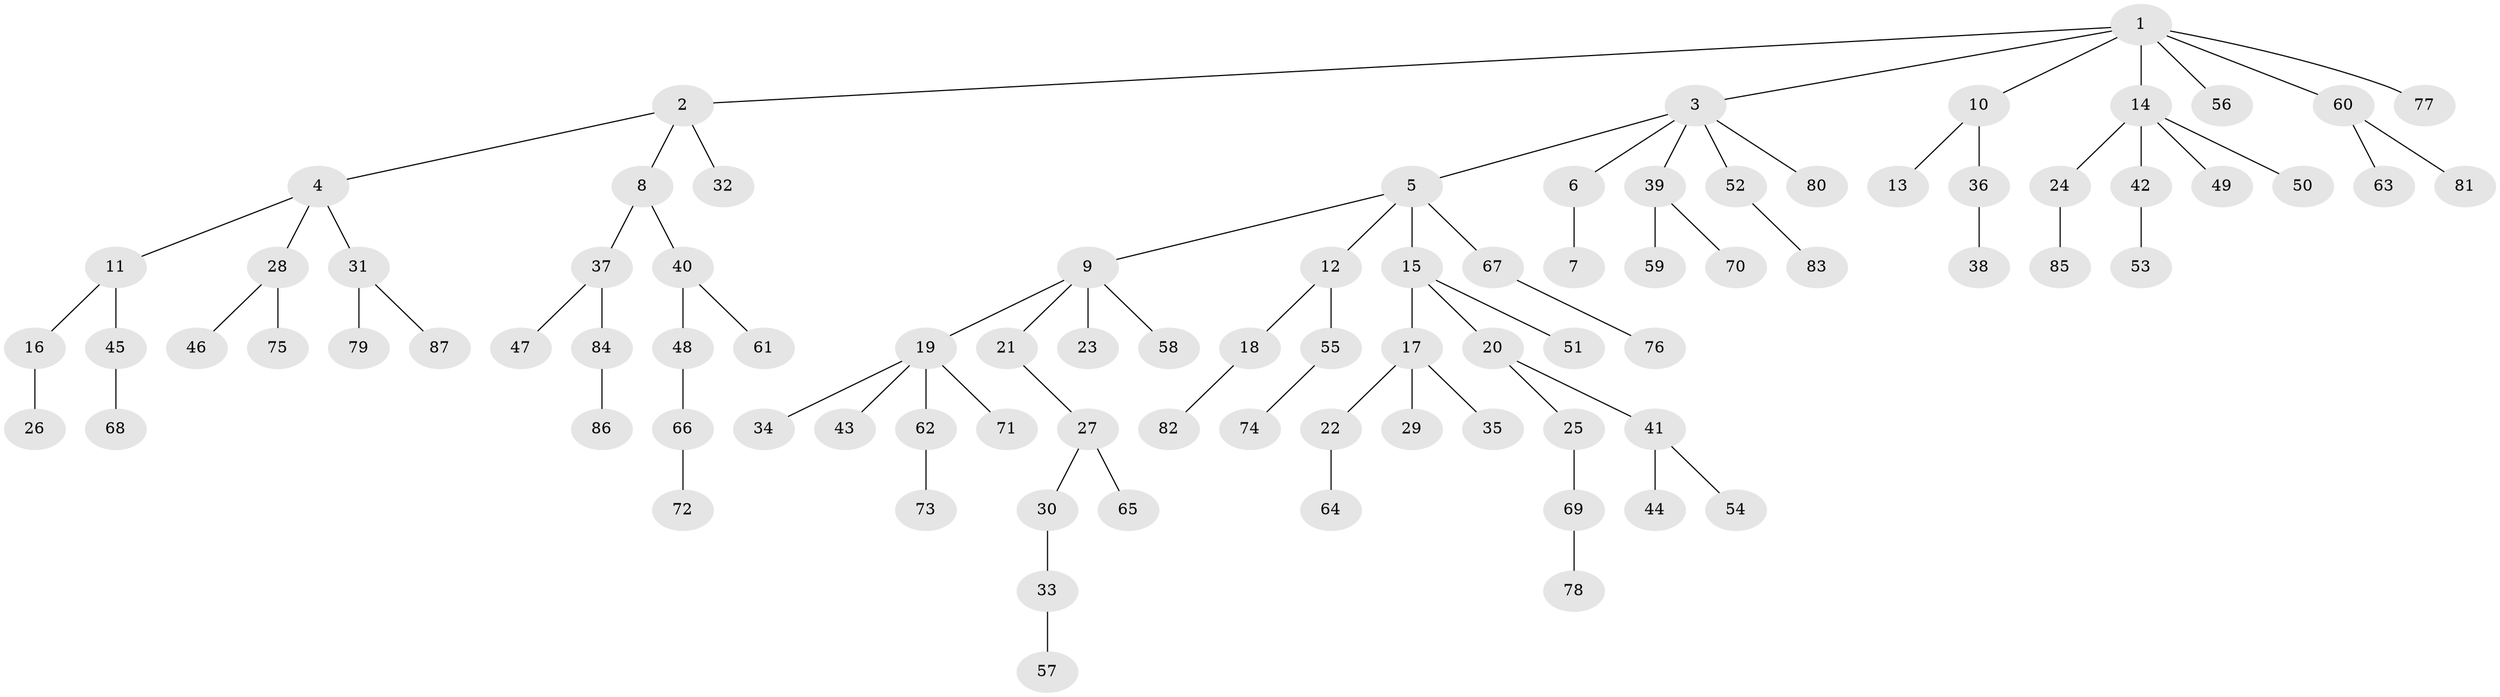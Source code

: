 // Generated by graph-tools (version 1.1) at 2025/26/03/09/25 03:26:32]
// undirected, 87 vertices, 86 edges
graph export_dot {
graph [start="1"]
  node [color=gray90,style=filled];
  1;
  2;
  3;
  4;
  5;
  6;
  7;
  8;
  9;
  10;
  11;
  12;
  13;
  14;
  15;
  16;
  17;
  18;
  19;
  20;
  21;
  22;
  23;
  24;
  25;
  26;
  27;
  28;
  29;
  30;
  31;
  32;
  33;
  34;
  35;
  36;
  37;
  38;
  39;
  40;
  41;
  42;
  43;
  44;
  45;
  46;
  47;
  48;
  49;
  50;
  51;
  52;
  53;
  54;
  55;
  56;
  57;
  58;
  59;
  60;
  61;
  62;
  63;
  64;
  65;
  66;
  67;
  68;
  69;
  70;
  71;
  72;
  73;
  74;
  75;
  76;
  77;
  78;
  79;
  80;
  81;
  82;
  83;
  84;
  85;
  86;
  87;
  1 -- 2;
  1 -- 3;
  1 -- 10;
  1 -- 14;
  1 -- 56;
  1 -- 60;
  1 -- 77;
  2 -- 4;
  2 -- 8;
  2 -- 32;
  3 -- 5;
  3 -- 6;
  3 -- 39;
  3 -- 52;
  3 -- 80;
  4 -- 11;
  4 -- 28;
  4 -- 31;
  5 -- 9;
  5 -- 12;
  5 -- 15;
  5 -- 67;
  6 -- 7;
  8 -- 37;
  8 -- 40;
  9 -- 19;
  9 -- 21;
  9 -- 23;
  9 -- 58;
  10 -- 13;
  10 -- 36;
  11 -- 16;
  11 -- 45;
  12 -- 18;
  12 -- 55;
  14 -- 24;
  14 -- 42;
  14 -- 49;
  14 -- 50;
  15 -- 17;
  15 -- 20;
  15 -- 51;
  16 -- 26;
  17 -- 22;
  17 -- 29;
  17 -- 35;
  18 -- 82;
  19 -- 34;
  19 -- 43;
  19 -- 62;
  19 -- 71;
  20 -- 25;
  20 -- 41;
  21 -- 27;
  22 -- 64;
  24 -- 85;
  25 -- 69;
  27 -- 30;
  27 -- 65;
  28 -- 46;
  28 -- 75;
  30 -- 33;
  31 -- 79;
  31 -- 87;
  33 -- 57;
  36 -- 38;
  37 -- 47;
  37 -- 84;
  39 -- 59;
  39 -- 70;
  40 -- 48;
  40 -- 61;
  41 -- 44;
  41 -- 54;
  42 -- 53;
  45 -- 68;
  48 -- 66;
  52 -- 83;
  55 -- 74;
  60 -- 63;
  60 -- 81;
  62 -- 73;
  66 -- 72;
  67 -- 76;
  69 -- 78;
  84 -- 86;
}
